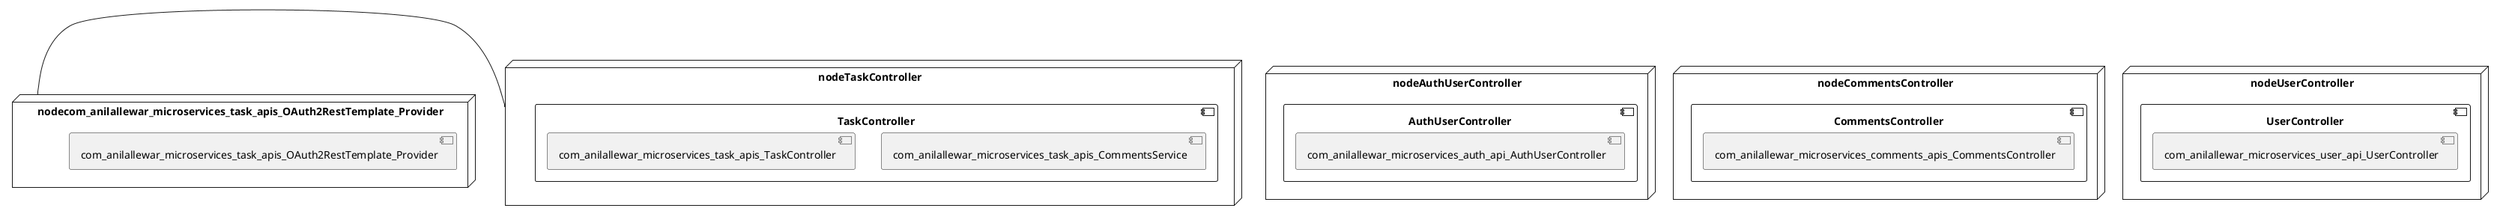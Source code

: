 @startuml
skinparam fixCircleLabelOverlapping true
skinparam componentStyle uml2
node nodeAuthUserController {
component AuthUserController {
[com_anilallewar_microservices_auth_api_AuthUserController] [[anilallewar-microservices-basics-spring-boot.system#_GI_20MFwEe64ocqQGBw6wA]]
}
}
node nodeCommentsController {
component CommentsController {
[com_anilallewar_microservices_comments_apis_CommentsController] [[anilallewar-microservices-basics-spring-boot.system#_GI_20MFwEe64ocqQGBw6wA]]
}
}
node nodeTaskController {
component TaskController {
[com_anilallewar_microservices_task_apis_CommentsService] [[anilallewar-microservices-basics-spring-boot.system#_GI_20MFwEe64ocqQGBw6wA]]
[com_anilallewar_microservices_task_apis_TaskController] [[anilallewar-microservices-basics-spring-boot.system#_GI_20MFwEe64ocqQGBw6wA]]
}
}
node nodeUserController {
component UserController {
[com_anilallewar_microservices_user_api_UserController] [[anilallewar-microservices-basics-spring-boot.system#_GI_20MFwEe64ocqQGBw6wA]]
}
}
node nodecom_anilallewar_microservices_task_apis_OAuth2RestTemplate_Provider {
[com_anilallewar_microservices_task_apis_OAuth2RestTemplate_Provider] [[anilallewar-microservices-basics-spring-boot.system#_GI_20MFwEe64ocqQGBw6wA]]
}
[nodecom_anilallewar_microservices_task_apis_OAuth2RestTemplate_Provider] - [nodeTaskController]

@enduml
